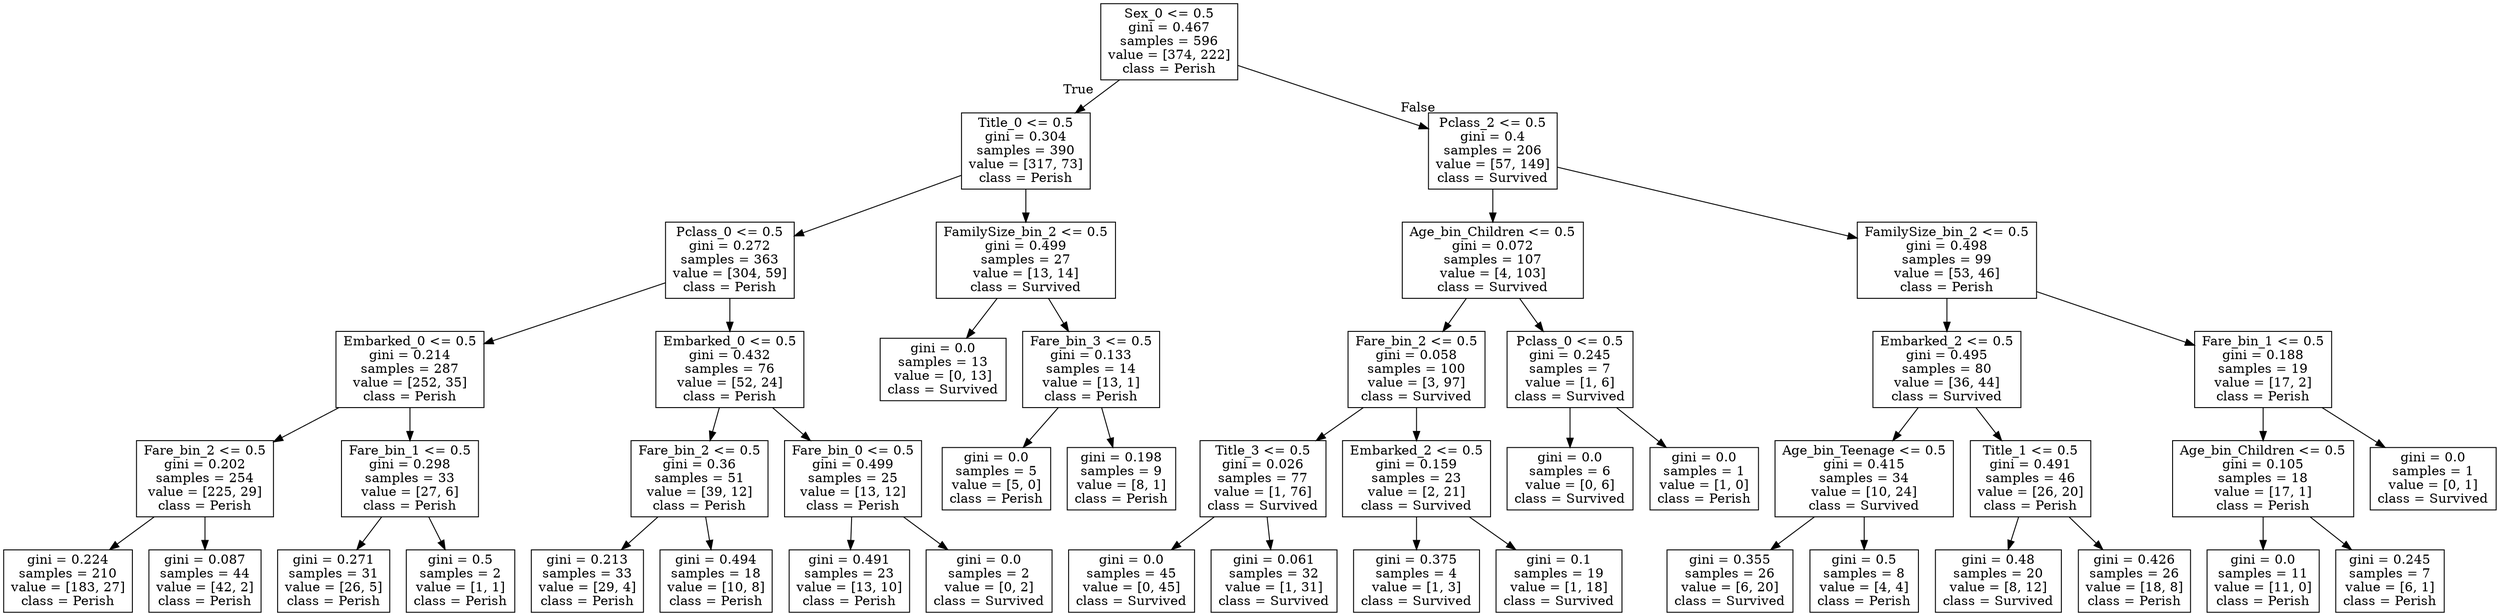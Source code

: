 digraph Tree {
node [shape=box] ;
0 [label="Sex_0 <= 0.5\ngini = 0.467\nsamples = 596\nvalue = [374, 222]\nclass = Perish"] ;
1 [label="Title_0 <= 0.5\ngini = 0.304\nsamples = 390\nvalue = [317, 73]\nclass = Perish"] ;
0 -> 1 [labeldistance=2.5, labelangle=45, headlabel="True"] ;
2 [label="Pclass_0 <= 0.5\ngini = 0.272\nsamples = 363\nvalue = [304, 59]\nclass = Perish"] ;
1 -> 2 ;
3 [label="Embarked_0 <= 0.5\ngini = 0.214\nsamples = 287\nvalue = [252, 35]\nclass = Perish"] ;
2 -> 3 ;
4 [label="Fare_bin_2 <= 0.5\ngini = 0.202\nsamples = 254\nvalue = [225, 29]\nclass = Perish"] ;
3 -> 4 ;
5 [label="gini = 0.224\nsamples = 210\nvalue = [183, 27]\nclass = Perish"] ;
4 -> 5 ;
6 [label="gini = 0.087\nsamples = 44\nvalue = [42, 2]\nclass = Perish"] ;
4 -> 6 ;
7 [label="Fare_bin_1 <= 0.5\ngini = 0.298\nsamples = 33\nvalue = [27, 6]\nclass = Perish"] ;
3 -> 7 ;
8 [label="gini = 0.271\nsamples = 31\nvalue = [26, 5]\nclass = Perish"] ;
7 -> 8 ;
9 [label="gini = 0.5\nsamples = 2\nvalue = [1, 1]\nclass = Perish"] ;
7 -> 9 ;
10 [label="Embarked_0 <= 0.5\ngini = 0.432\nsamples = 76\nvalue = [52, 24]\nclass = Perish"] ;
2 -> 10 ;
11 [label="Fare_bin_2 <= 0.5\ngini = 0.36\nsamples = 51\nvalue = [39, 12]\nclass = Perish"] ;
10 -> 11 ;
12 [label="gini = 0.213\nsamples = 33\nvalue = [29, 4]\nclass = Perish"] ;
11 -> 12 ;
13 [label="gini = 0.494\nsamples = 18\nvalue = [10, 8]\nclass = Perish"] ;
11 -> 13 ;
14 [label="Fare_bin_0 <= 0.5\ngini = 0.499\nsamples = 25\nvalue = [13, 12]\nclass = Perish"] ;
10 -> 14 ;
15 [label="gini = 0.491\nsamples = 23\nvalue = [13, 10]\nclass = Perish"] ;
14 -> 15 ;
16 [label="gini = 0.0\nsamples = 2\nvalue = [0, 2]\nclass = Survived"] ;
14 -> 16 ;
17 [label="FamilySize_bin_2 <= 0.5\ngini = 0.499\nsamples = 27\nvalue = [13, 14]\nclass = Survived"] ;
1 -> 17 ;
18 [label="gini = 0.0\nsamples = 13\nvalue = [0, 13]\nclass = Survived"] ;
17 -> 18 ;
19 [label="Fare_bin_3 <= 0.5\ngini = 0.133\nsamples = 14\nvalue = [13, 1]\nclass = Perish"] ;
17 -> 19 ;
20 [label="gini = 0.0\nsamples = 5\nvalue = [5, 0]\nclass = Perish"] ;
19 -> 20 ;
21 [label="gini = 0.198\nsamples = 9\nvalue = [8, 1]\nclass = Perish"] ;
19 -> 21 ;
22 [label="Pclass_2 <= 0.5\ngini = 0.4\nsamples = 206\nvalue = [57, 149]\nclass = Survived"] ;
0 -> 22 [labeldistance=2.5, labelangle=-45, headlabel="False"] ;
23 [label="Age_bin_Children <= 0.5\ngini = 0.072\nsamples = 107\nvalue = [4, 103]\nclass = Survived"] ;
22 -> 23 ;
24 [label="Fare_bin_2 <= 0.5\ngini = 0.058\nsamples = 100\nvalue = [3, 97]\nclass = Survived"] ;
23 -> 24 ;
25 [label="Title_3 <= 0.5\ngini = 0.026\nsamples = 77\nvalue = [1, 76]\nclass = Survived"] ;
24 -> 25 ;
26 [label="gini = 0.0\nsamples = 45\nvalue = [0, 45]\nclass = Survived"] ;
25 -> 26 ;
27 [label="gini = 0.061\nsamples = 32\nvalue = [1, 31]\nclass = Survived"] ;
25 -> 27 ;
28 [label="Embarked_2 <= 0.5\ngini = 0.159\nsamples = 23\nvalue = [2, 21]\nclass = Survived"] ;
24 -> 28 ;
29 [label="gini = 0.375\nsamples = 4\nvalue = [1, 3]\nclass = Survived"] ;
28 -> 29 ;
30 [label="gini = 0.1\nsamples = 19\nvalue = [1, 18]\nclass = Survived"] ;
28 -> 30 ;
31 [label="Pclass_0 <= 0.5\ngini = 0.245\nsamples = 7\nvalue = [1, 6]\nclass = Survived"] ;
23 -> 31 ;
32 [label="gini = 0.0\nsamples = 6\nvalue = [0, 6]\nclass = Survived"] ;
31 -> 32 ;
33 [label="gini = 0.0\nsamples = 1\nvalue = [1, 0]\nclass = Perish"] ;
31 -> 33 ;
34 [label="FamilySize_bin_2 <= 0.5\ngini = 0.498\nsamples = 99\nvalue = [53, 46]\nclass = Perish"] ;
22 -> 34 ;
35 [label="Embarked_2 <= 0.5\ngini = 0.495\nsamples = 80\nvalue = [36, 44]\nclass = Survived"] ;
34 -> 35 ;
36 [label="Age_bin_Teenage <= 0.5\ngini = 0.415\nsamples = 34\nvalue = [10, 24]\nclass = Survived"] ;
35 -> 36 ;
37 [label="gini = 0.355\nsamples = 26\nvalue = [6, 20]\nclass = Survived"] ;
36 -> 37 ;
38 [label="gini = 0.5\nsamples = 8\nvalue = [4, 4]\nclass = Perish"] ;
36 -> 38 ;
39 [label="Title_1 <= 0.5\ngini = 0.491\nsamples = 46\nvalue = [26, 20]\nclass = Perish"] ;
35 -> 39 ;
40 [label="gini = 0.48\nsamples = 20\nvalue = [8, 12]\nclass = Survived"] ;
39 -> 40 ;
41 [label="gini = 0.426\nsamples = 26\nvalue = [18, 8]\nclass = Perish"] ;
39 -> 41 ;
42 [label="Fare_bin_1 <= 0.5\ngini = 0.188\nsamples = 19\nvalue = [17, 2]\nclass = Perish"] ;
34 -> 42 ;
43 [label="Age_bin_Children <= 0.5\ngini = 0.105\nsamples = 18\nvalue = [17, 1]\nclass = Perish"] ;
42 -> 43 ;
44 [label="gini = 0.0\nsamples = 11\nvalue = [11, 0]\nclass = Perish"] ;
43 -> 44 ;
45 [label="gini = 0.245\nsamples = 7\nvalue = [6, 1]\nclass = Perish"] ;
43 -> 45 ;
46 [label="gini = 0.0\nsamples = 1\nvalue = [0, 1]\nclass = Survived"] ;
42 -> 46 ;
}
